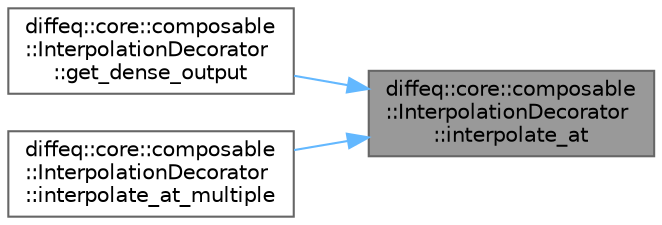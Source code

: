 digraph "diffeq::core::composable::InterpolationDecorator::interpolate_at"
{
 // LATEX_PDF_SIZE
  bgcolor="transparent";
  edge [fontname=Helvetica,fontsize=10,labelfontname=Helvetica,labelfontsize=10];
  node [fontname=Helvetica,fontsize=10,shape=box,height=0.2,width=0.4];
  rankdir="RL";
  Node1 [id="Node000001",label="diffeq::core::composable\l::InterpolationDecorator\l::interpolate_at",height=0.2,width=0.4,color="gray40", fillcolor="grey60", style="filled", fontcolor="black",tooltip="Get interpolated state at arbitrary time."];
  Node1 -> Node2 [id="edge1_Node000001_Node000002",dir="back",color="steelblue1",style="solid",tooltip=" "];
  Node2 [id="Node000002",label="diffeq::core::composable\l::InterpolationDecorator\l::get_dense_output",height=0.2,width=0.4,color="grey40", fillcolor="white", style="filled",URL="$classdiffeq_1_1core_1_1composable_1_1_interpolation_decorator.html#afc488c902e44cd10ca420f759b9cac69",tooltip="Get dense output over time interval."];
  Node1 -> Node3 [id="edge2_Node000001_Node000003",dir="back",color="steelblue1",style="solid",tooltip=" "];
  Node3 [id="Node000003",label="diffeq::core::composable\l::InterpolationDecorator\l::interpolate_at_multiple",height=0.2,width=0.4,color="grey40", fillcolor="white", style="filled",URL="$classdiffeq_1_1core_1_1composable_1_1_interpolation_decorator.html#a563ee91a1cf7fa1b06d2b8cb9461806c",tooltip="Get interpolated states at multiple time points."];
}
